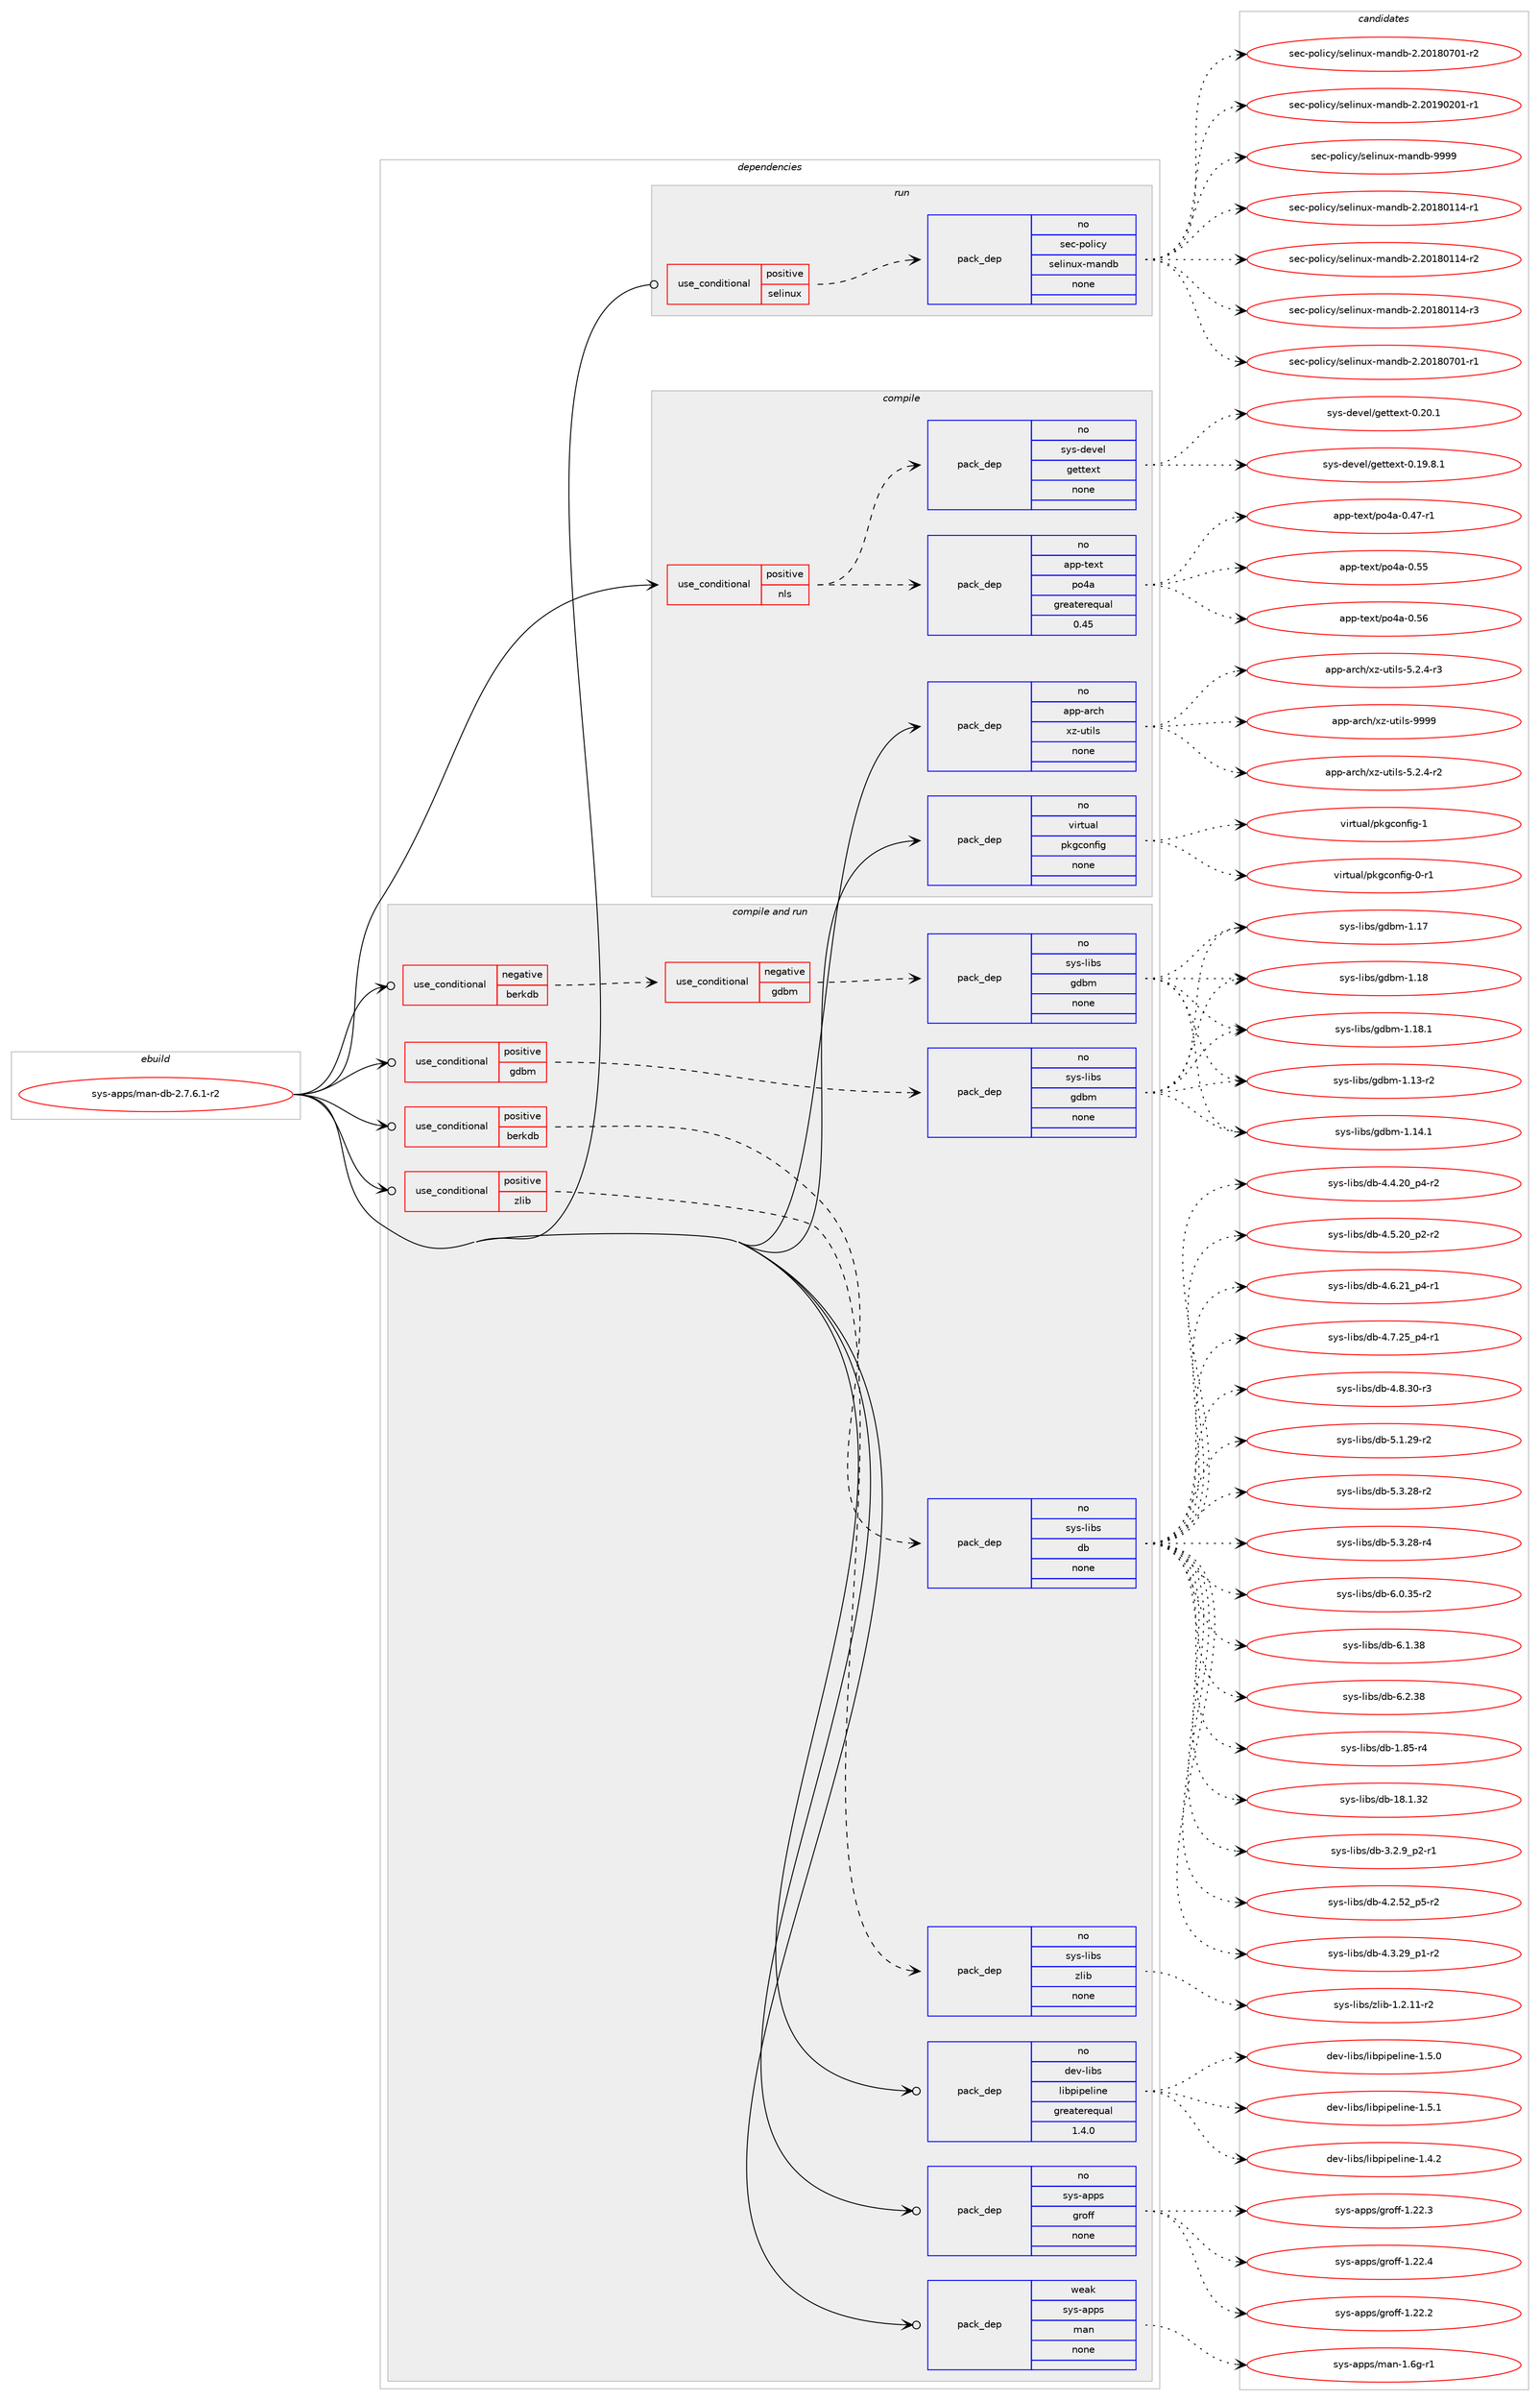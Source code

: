digraph prolog {

# *************
# Graph options
# *************

newrank=true;
concentrate=true;
compound=true;
graph [rankdir=LR,fontname=Helvetica,fontsize=10,ranksep=1.5];#, ranksep=2.5, nodesep=0.2];
edge  [arrowhead=vee];
node  [fontname=Helvetica,fontsize=10];

# **********
# The ebuild
# **********

subgraph cluster_leftcol {
color=gray;
rank=same;
label=<<i>ebuild</i>>;
id [label="sys-apps/man-db-2.7.6.1-r2", color=red, width=4, href="../sys-apps/man-db-2.7.6.1-r2.svg"];
}

# ****************
# The dependencies
# ****************

subgraph cluster_midcol {
color=gray;
label=<<i>dependencies</i>>;
subgraph cluster_compile {
fillcolor="#eeeeee";
style=filled;
label=<<i>compile</i>>;
subgraph cond211022 {
dependency876242 [label=<<TABLE BORDER="0" CELLBORDER="1" CELLSPACING="0" CELLPADDING="4"><TR><TD ROWSPAN="3" CELLPADDING="10">use_conditional</TD></TR><TR><TD>positive</TD></TR><TR><TD>nls</TD></TR></TABLE>>, shape=none, color=red];
subgraph pack649860 {
dependency876243 [label=<<TABLE BORDER="0" CELLBORDER="1" CELLSPACING="0" CELLPADDING="4" WIDTH="220"><TR><TD ROWSPAN="6" CELLPADDING="30">pack_dep</TD></TR><TR><TD WIDTH="110">no</TD></TR><TR><TD>app-text</TD></TR><TR><TD>po4a</TD></TR><TR><TD>greaterequal</TD></TR><TR><TD>0.45</TD></TR></TABLE>>, shape=none, color=blue];
}
dependency876242:e -> dependency876243:w [weight=20,style="dashed",arrowhead="vee"];
subgraph pack649861 {
dependency876244 [label=<<TABLE BORDER="0" CELLBORDER="1" CELLSPACING="0" CELLPADDING="4" WIDTH="220"><TR><TD ROWSPAN="6" CELLPADDING="30">pack_dep</TD></TR><TR><TD WIDTH="110">no</TD></TR><TR><TD>sys-devel</TD></TR><TR><TD>gettext</TD></TR><TR><TD>none</TD></TR><TR><TD></TD></TR></TABLE>>, shape=none, color=blue];
}
dependency876242:e -> dependency876244:w [weight=20,style="dashed",arrowhead="vee"];
}
id:e -> dependency876242:w [weight=20,style="solid",arrowhead="vee"];
subgraph pack649862 {
dependency876245 [label=<<TABLE BORDER="0" CELLBORDER="1" CELLSPACING="0" CELLPADDING="4" WIDTH="220"><TR><TD ROWSPAN="6" CELLPADDING="30">pack_dep</TD></TR><TR><TD WIDTH="110">no</TD></TR><TR><TD>app-arch</TD></TR><TR><TD>xz-utils</TD></TR><TR><TD>none</TD></TR><TR><TD></TD></TR></TABLE>>, shape=none, color=blue];
}
id:e -> dependency876245:w [weight=20,style="solid",arrowhead="vee"];
subgraph pack649863 {
dependency876246 [label=<<TABLE BORDER="0" CELLBORDER="1" CELLSPACING="0" CELLPADDING="4" WIDTH="220"><TR><TD ROWSPAN="6" CELLPADDING="30">pack_dep</TD></TR><TR><TD WIDTH="110">no</TD></TR><TR><TD>virtual</TD></TR><TR><TD>pkgconfig</TD></TR><TR><TD>none</TD></TR><TR><TD></TD></TR></TABLE>>, shape=none, color=blue];
}
id:e -> dependency876246:w [weight=20,style="solid",arrowhead="vee"];
}
subgraph cluster_compileandrun {
fillcolor="#eeeeee";
style=filled;
label=<<i>compile and run</i>>;
subgraph cond211023 {
dependency876247 [label=<<TABLE BORDER="0" CELLBORDER="1" CELLSPACING="0" CELLPADDING="4"><TR><TD ROWSPAN="3" CELLPADDING="10">use_conditional</TD></TR><TR><TD>negative</TD></TR><TR><TD>berkdb</TD></TR></TABLE>>, shape=none, color=red];
subgraph cond211024 {
dependency876248 [label=<<TABLE BORDER="0" CELLBORDER="1" CELLSPACING="0" CELLPADDING="4"><TR><TD ROWSPAN="3" CELLPADDING="10">use_conditional</TD></TR><TR><TD>negative</TD></TR><TR><TD>gdbm</TD></TR></TABLE>>, shape=none, color=red];
subgraph pack649864 {
dependency876249 [label=<<TABLE BORDER="0" CELLBORDER="1" CELLSPACING="0" CELLPADDING="4" WIDTH="220"><TR><TD ROWSPAN="6" CELLPADDING="30">pack_dep</TD></TR><TR><TD WIDTH="110">no</TD></TR><TR><TD>sys-libs</TD></TR><TR><TD>gdbm</TD></TR><TR><TD>none</TD></TR><TR><TD></TD></TR></TABLE>>, shape=none, color=blue];
}
dependency876248:e -> dependency876249:w [weight=20,style="dashed",arrowhead="vee"];
}
dependency876247:e -> dependency876248:w [weight=20,style="dashed",arrowhead="vee"];
}
id:e -> dependency876247:w [weight=20,style="solid",arrowhead="odotvee"];
subgraph cond211025 {
dependency876250 [label=<<TABLE BORDER="0" CELLBORDER="1" CELLSPACING="0" CELLPADDING="4"><TR><TD ROWSPAN="3" CELLPADDING="10">use_conditional</TD></TR><TR><TD>positive</TD></TR><TR><TD>berkdb</TD></TR></TABLE>>, shape=none, color=red];
subgraph pack649865 {
dependency876251 [label=<<TABLE BORDER="0" CELLBORDER="1" CELLSPACING="0" CELLPADDING="4" WIDTH="220"><TR><TD ROWSPAN="6" CELLPADDING="30">pack_dep</TD></TR><TR><TD WIDTH="110">no</TD></TR><TR><TD>sys-libs</TD></TR><TR><TD>db</TD></TR><TR><TD>none</TD></TR><TR><TD></TD></TR></TABLE>>, shape=none, color=blue];
}
dependency876250:e -> dependency876251:w [weight=20,style="dashed",arrowhead="vee"];
}
id:e -> dependency876250:w [weight=20,style="solid",arrowhead="odotvee"];
subgraph cond211026 {
dependency876252 [label=<<TABLE BORDER="0" CELLBORDER="1" CELLSPACING="0" CELLPADDING="4"><TR><TD ROWSPAN="3" CELLPADDING="10">use_conditional</TD></TR><TR><TD>positive</TD></TR><TR><TD>gdbm</TD></TR></TABLE>>, shape=none, color=red];
subgraph pack649866 {
dependency876253 [label=<<TABLE BORDER="0" CELLBORDER="1" CELLSPACING="0" CELLPADDING="4" WIDTH="220"><TR><TD ROWSPAN="6" CELLPADDING="30">pack_dep</TD></TR><TR><TD WIDTH="110">no</TD></TR><TR><TD>sys-libs</TD></TR><TR><TD>gdbm</TD></TR><TR><TD>none</TD></TR><TR><TD></TD></TR></TABLE>>, shape=none, color=blue];
}
dependency876252:e -> dependency876253:w [weight=20,style="dashed",arrowhead="vee"];
}
id:e -> dependency876252:w [weight=20,style="solid",arrowhead="odotvee"];
subgraph cond211027 {
dependency876254 [label=<<TABLE BORDER="0" CELLBORDER="1" CELLSPACING="0" CELLPADDING="4"><TR><TD ROWSPAN="3" CELLPADDING="10">use_conditional</TD></TR><TR><TD>positive</TD></TR><TR><TD>zlib</TD></TR></TABLE>>, shape=none, color=red];
subgraph pack649867 {
dependency876255 [label=<<TABLE BORDER="0" CELLBORDER="1" CELLSPACING="0" CELLPADDING="4" WIDTH="220"><TR><TD ROWSPAN="6" CELLPADDING="30">pack_dep</TD></TR><TR><TD WIDTH="110">no</TD></TR><TR><TD>sys-libs</TD></TR><TR><TD>zlib</TD></TR><TR><TD>none</TD></TR><TR><TD></TD></TR></TABLE>>, shape=none, color=blue];
}
dependency876254:e -> dependency876255:w [weight=20,style="dashed",arrowhead="vee"];
}
id:e -> dependency876254:w [weight=20,style="solid",arrowhead="odotvee"];
subgraph pack649868 {
dependency876256 [label=<<TABLE BORDER="0" CELLBORDER="1" CELLSPACING="0" CELLPADDING="4" WIDTH="220"><TR><TD ROWSPAN="6" CELLPADDING="30">pack_dep</TD></TR><TR><TD WIDTH="110">no</TD></TR><TR><TD>dev-libs</TD></TR><TR><TD>libpipeline</TD></TR><TR><TD>greaterequal</TD></TR><TR><TD>1.4.0</TD></TR></TABLE>>, shape=none, color=blue];
}
id:e -> dependency876256:w [weight=20,style="solid",arrowhead="odotvee"];
subgraph pack649869 {
dependency876257 [label=<<TABLE BORDER="0" CELLBORDER="1" CELLSPACING="0" CELLPADDING="4" WIDTH="220"><TR><TD ROWSPAN="6" CELLPADDING="30">pack_dep</TD></TR><TR><TD WIDTH="110">no</TD></TR><TR><TD>sys-apps</TD></TR><TR><TD>groff</TD></TR><TR><TD>none</TD></TR><TR><TD></TD></TR></TABLE>>, shape=none, color=blue];
}
id:e -> dependency876257:w [weight=20,style="solid",arrowhead="odotvee"];
subgraph pack649870 {
dependency876258 [label=<<TABLE BORDER="0" CELLBORDER="1" CELLSPACING="0" CELLPADDING="4" WIDTH="220"><TR><TD ROWSPAN="6" CELLPADDING="30">pack_dep</TD></TR><TR><TD WIDTH="110">weak</TD></TR><TR><TD>sys-apps</TD></TR><TR><TD>man</TD></TR><TR><TD>none</TD></TR><TR><TD></TD></TR></TABLE>>, shape=none, color=blue];
}
id:e -> dependency876258:w [weight=20,style="solid",arrowhead="odotvee"];
}
subgraph cluster_run {
fillcolor="#eeeeee";
style=filled;
label=<<i>run</i>>;
subgraph cond211028 {
dependency876259 [label=<<TABLE BORDER="0" CELLBORDER="1" CELLSPACING="0" CELLPADDING="4"><TR><TD ROWSPAN="3" CELLPADDING="10">use_conditional</TD></TR><TR><TD>positive</TD></TR><TR><TD>selinux</TD></TR></TABLE>>, shape=none, color=red];
subgraph pack649871 {
dependency876260 [label=<<TABLE BORDER="0" CELLBORDER="1" CELLSPACING="0" CELLPADDING="4" WIDTH="220"><TR><TD ROWSPAN="6" CELLPADDING="30">pack_dep</TD></TR><TR><TD WIDTH="110">no</TD></TR><TR><TD>sec-policy</TD></TR><TR><TD>selinux-mandb</TD></TR><TR><TD>none</TD></TR><TR><TD></TD></TR></TABLE>>, shape=none, color=blue];
}
dependency876259:e -> dependency876260:w [weight=20,style="dashed",arrowhead="vee"];
}
id:e -> dependency876259:w [weight=20,style="solid",arrowhead="odot"];
}
}

# **************
# The candidates
# **************

subgraph cluster_choices {
rank=same;
color=gray;
label=<<i>candidates</i>>;

subgraph choice649860 {
color=black;
nodesep=1;
choice971121124511610112011647112111529745484652554511449 [label="app-text/po4a-0.47-r1", color=red, width=4,href="../app-text/po4a-0.47-r1.svg"];
choice97112112451161011201164711211152974548465353 [label="app-text/po4a-0.55", color=red, width=4,href="../app-text/po4a-0.55.svg"];
choice97112112451161011201164711211152974548465354 [label="app-text/po4a-0.56", color=red, width=4,href="../app-text/po4a-0.56.svg"];
dependency876243:e -> choice971121124511610112011647112111529745484652554511449:w [style=dotted,weight="100"];
dependency876243:e -> choice97112112451161011201164711211152974548465353:w [style=dotted,weight="100"];
dependency876243:e -> choice97112112451161011201164711211152974548465354:w [style=dotted,weight="100"];
}
subgraph choice649861 {
color=black;
nodesep=1;
choice1151211154510010111810110847103101116116101120116454846495746564649 [label="sys-devel/gettext-0.19.8.1", color=red, width=4,href="../sys-devel/gettext-0.19.8.1.svg"];
choice115121115451001011181011084710310111611610112011645484650484649 [label="sys-devel/gettext-0.20.1", color=red, width=4,href="../sys-devel/gettext-0.20.1.svg"];
dependency876244:e -> choice1151211154510010111810110847103101116116101120116454846495746564649:w [style=dotted,weight="100"];
dependency876244:e -> choice115121115451001011181011084710310111611610112011645484650484649:w [style=dotted,weight="100"];
}
subgraph choice649862 {
color=black;
nodesep=1;
choice9711211245971149910447120122451171161051081154553465046524511450 [label="app-arch/xz-utils-5.2.4-r2", color=red, width=4,href="../app-arch/xz-utils-5.2.4-r2.svg"];
choice9711211245971149910447120122451171161051081154553465046524511451 [label="app-arch/xz-utils-5.2.4-r3", color=red, width=4,href="../app-arch/xz-utils-5.2.4-r3.svg"];
choice9711211245971149910447120122451171161051081154557575757 [label="app-arch/xz-utils-9999", color=red, width=4,href="../app-arch/xz-utils-9999.svg"];
dependency876245:e -> choice9711211245971149910447120122451171161051081154553465046524511450:w [style=dotted,weight="100"];
dependency876245:e -> choice9711211245971149910447120122451171161051081154553465046524511451:w [style=dotted,weight="100"];
dependency876245:e -> choice9711211245971149910447120122451171161051081154557575757:w [style=dotted,weight="100"];
}
subgraph choice649863 {
color=black;
nodesep=1;
choice11810511411611797108471121071039911111010210510345484511449 [label="virtual/pkgconfig-0-r1", color=red, width=4,href="../virtual/pkgconfig-0-r1.svg"];
choice1181051141161179710847112107103991111101021051034549 [label="virtual/pkgconfig-1", color=red, width=4,href="../virtual/pkgconfig-1.svg"];
dependency876246:e -> choice11810511411611797108471121071039911111010210510345484511449:w [style=dotted,weight="100"];
dependency876246:e -> choice1181051141161179710847112107103991111101021051034549:w [style=dotted,weight="100"];
}
subgraph choice649864 {
color=black;
nodesep=1;
choice1151211154510810598115471031009810945494649514511450 [label="sys-libs/gdbm-1.13-r2", color=red, width=4,href="../sys-libs/gdbm-1.13-r2.svg"];
choice1151211154510810598115471031009810945494649524649 [label="sys-libs/gdbm-1.14.1", color=red, width=4,href="../sys-libs/gdbm-1.14.1.svg"];
choice115121115451081059811547103100981094549464955 [label="sys-libs/gdbm-1.17", color=red, width=4,href="../sys-libs/gdbm-1.17.svg"];
choice115121115451081059811547103100981094549464956 [label="sys-libs/gdbm-1.18", color=red, width=4,href="../sys-libs/gdbm-1.18.svg"];
choice1151211154510810598115471031009810945494649564649 [label="sys-libs/gdbm-1.18.1", color=red, width=4,href="../sys-libs/gdbm-1.18.1.svg"];
dependency876249:e -> choice1151211154510810598115471031009810945494649514511450:w [style=dotted,weight="100"];
dependency876249:e -> choice1151211154510810598115471031009810945494649524649:w [style=dotted,weight="100"];
dependency876249:e -> choice115121115451081059811547103100981094549464955:w [style=dotted,weight="100"];
dependency876249:e -> choice115121115451081059811547103100981094549464956:w [style=dotted,weight="100"];
dependency876249:e -> choice1151211154510810598115471031009810945494649564649:w [style=dotted,weight="100"];
}
subgraph choice649865 {
color=black;
nodesep=1;
choice1151211154510810598115471009845494656534511452 [label="sys-libs/db-1.85-r4", color=red, width=4,href="../sys-libs/db-1.85-r4.svg"];
choice115121115451081059811547100984549564649465150 [label="sys-libs/db-18.1.32", color=red, width=4,href="../sys-libs/db-18.1.32.svg"];
choice1151211154510810598115471009845514650465795112504511449 [label="sys-libs/db-3.2.9_p2-r1", color=red, width=4,href="../sys-libs/db-3.2.9_p2-r1.svg"];
choice115121115451081059811547100984552465046535095112534511450 [label="sys-libs/db-4.2.52_p5-r2", color=red, width=4,href="../sys-libs/db-4.2.52_p5-r2.svg"];
choice115121115451081059811547100984552465146505795112494511450 [label="sys-libs/db-4.3.29_p1-r2", color=red, width=4,href="../sys-libs/db-4.3.29_p1-r2.svg"];
choice115121115451081059811547100984552465246504895112524511450 [label="sys-libs/db-4.4.20_p4-r2", color=red, width=4,href="../sys-libs/db-4.4.20_p4-r2.svg"];
choice115121115451081059811547100984552465346504895112504511450 [label="sys-libs/db-4.5.20_p2-r2", color=red, width=4,href="../sys-libs/db-4.5.20_p2-r2.svg"];
choice115121115451081059811547100984552465446504995112524511449 [label="sys-libs/db-4.6.21_p4-r1", color=red, width=4,href="../sys-libs/db-4.6.21_p4-r1.svg"];
choice115121115451081059811547100984552465546505395112524511449 [label="sys-libs/db-4.7.25_p4-r1", color=red, width=4,href="../sys-libs/db-4.7.25_p4-r1.svg"];
choice11512111545108105981154710098455246564651484511451 [label="sys-libs/db-4.8.30-r3", color=red, width=4,href="../sys-libs/db-4.8.30-r3.svg"];
choice11512111545108105981154710098455346494650574511450 [label="sys-libs/db-5.1.29-r2", color=red, width=4,href="../sys-libs/db-5.1.29-r2.svg"];
choice11512111545108105981154710098455346514650564511450 [label="sys-libs/db-5.3.28-r2", color=red, width=4,href="../sys-libs/db-5.3.28-r2.svg"];
choice11512111545108105981154710098455346514650564511452 [label="sys-libs/db-5.3.28-r4", color=red, width=4,href="../sys-libs/db-5.3.28-r4.svg"];
choice11512111545108105981154710098455446484651534511450 [label="sys-libs/db-6.0.35-r2", color=red, width=4,href="../sys-libs/db-6.0.35-r2.svg"];
choice1151211154510810598115471009845544649465156 [label="sys-libs/db-6.1.38", color=red, width=4,href="../sys-libs/db-6.1.38.svg"];
choice1151211154510810598115471009845544650465156 [label="sys-libs/db-6.2.38", color=red, width=4,href="../sys-libs/db-6.2.38.svg"];
dependency876251:e -> choice1151211154510810598115471009845494656534511452:w [style=dotted,weight="100"];
dependency876251:e -> choice115121115451081059811547100984549564649465150:w [style=dotted,weight="100"];
dependency876251:e -> choice1151211154510810598115471009845514650465795112504511449:w [style=dotted,weight="100"];
dependency876251:e -> choice115121115451081059811547100984552465046535095112534511450:w [style=dotted,weight="100"];
dependency876251:e -> choice115121115451081059811547100984552465146505795112494511450:w [style=dotted,weight="100"];
dependency876251:e -> choice115121115451081059811547100984552465246504895112524511450:w [style=dotted,weight="100"];
dependency876251:e -> choice115121115451081059811547100984552465346504895112504511450:w [style=dotted,weight="100"];
dependency876251:e -> choice115121115451081059811547100984552465446504995112524511449:w [style=dotted,weight="100"];
dependency876251:e -> choice115121115451081059811547100984552465546505395112524511449:w [style=dotted,weight="100"];
dependency876251:e -> choice11512111545108105981154710098455246564651484511451:w [style=dotted,weight="100"];
dependency876251:e -> choice11512111545108105981154710098455346494650574511450:w [style=dotted,weight="100"];
dependency876251:e -> choice11512111545108105981154710098455346514650564511450:w [style=dotted,weight="100"];
dependency876251:e -> choice11512111545108105981154710098455346514650564511452:w [style=dotted,weight="100"];
dependency876251:e -> choice11512111545108105981154710098455446484651534511450:w [style=dotted,weight="100"];
dependency876251:e -> choice1151211154510810598115471009845544649465156:w [style=dotted,weight="100"];
dependency876251:e -> choice1151211154510810598115471009845544650465156:w [style=dotted,weight="100"];
}
subgraph choice649866 {
color=black;
nodesep=1;
choice1151211154510810598115471031009810945494649514511450 [label="sys-libs/gdbm-1.13-r2", color=red, width=4,href="../sys-libs/gdbm-1.13-r2.svg"];
choice1151211154510810598115471031009810945494649524649 [label="sys-libs/gdbm-1.14.1", color=red, width=4,href="../sys-libs/gdbm-1.14.1.svg"];
choice115121115451081059811547103100981094549464955 [label="sys-libs/gdbm-1.17", color=red, width=4,href="../sys-libs/gdbm-1.17.svg"];
choice115121115451081059811547103100981094549464956 [label="sys-libs/gdbm-1.18", color=red, width=4,href="../sys-libs/gdbm-1.18.svg"];
choice1151211154510810598115471031009810945494649564649 [label="sys-libs/gdbm-1.18.1", color=red, width=4,href="../sys-libs/gdbm-1.18.1.svg"];
dependency876253:e -> choice1151211154510810598115471031009810945494649514511450:w [style=dotted,weight="100"];
dependency876253:e -> choice1151211154510810598115471031009810945494649524649:w [style=dotted,weight="100"];
dependency876253:e -> choice115121115451081059811547103100981094549464955:w [style=dotted,weight="100"];
dependency876253:e -> choice115121115451081059811547103100981094549464956:w [style=dotted,weight="100"];
dependency876253:e -> choice1151211154510810598115471031009810945494649564649:w [style=dotted,weight="100"];
}
subgraph choice649867 {
color=black;
nodesep=1;
choice11512111545108105981154712210810598454946504649494511450 [label="sys-libs/zlib-1.2.11-r2", color=red, width=4,href="../sys-libs/zlib-1.2.11-r2.svg"];
dependency876255:e -> choice11512111545108105981154712210810598454946504649494511450:w [style=dotted,weight="100"];
}
subgraph choice649868 {
color=black;
nodesep=1;
choice10010111845108105981154710810598112105112101108105110101454946524650 [label="dev-libs/libpipeline-1.4.2", color=red, width=4,href="../dev-libs/libpipeline-1.4.2.svg"];
choice10010111845108105981154710810598112105112101108105110101454946534648 [label="dev-libs/libpipeline-1.5.0", color=red, width=4,href="../dev-libs/libpipeline-1.5.0.svg"];
choice10010111845108105981154710810598112105112101108105110101454946534649 [label="dev-libs/libpipeline-1.5.1", color=red, width=4,href="../dev-libs/libpipeline-1.5.1.svg"];
dependency876256:e -> choice10010111845108105981154710810598112105112101108105110101454946524650:w [style=dotted,weight="100"];
dependency876256:e -> choice10010111845108105981154710810598112105112101108105110101454946534648:w [style=dotted,weight="100"];
dependency876256:e -> choice10010111845108105981154710810598112105112101108105110101454946534649:w [style=dotted,weight="100"];
}
subgraph choice649869 {
color=black;
nodesep=1;
choice11512111545971121121154710311411110210245494650504650 [label="sys-apps/groff-1.22.2", color=red, width=4,href="../sys-apps/groff-1.22.2.svg"];
choice11512111545971121121154710311411110210245494650504651 [label="sys-apps/groff-1.22.3", color=red, width=4,href="../sys-apps/groff-1.22.3.svg"];
choice11512111545971121121154710311411110210245494650504652 [label="sys-apps/groff-1.22.4", color=red, width=4,href="../sys-apps/groff-1.22.4.svg"];
dependency876257:e -> choice11512111545971121121154710311411110210245494650504650:w [style=dotted,weight="100"];
dependency876257:e -> choice11512111545971121121154710311411110210245494650504651:w [style=dotted,weight="100"];
dependency876257:e -> choice11512111545971121121154710311411110210245494650504652:w [style=dotted,weight="100"];
}
subgraph choice649870 {
color=black;
nodesep=1;
choice11512111545971121121154710997110454946541034511449 [label="sys-apps/man-1.6g-r1", color=red, width=4,href="../sys-apps/man-1.6g-r1.svg"];
dependency876258:e -> choice11512111545971121121154710997110454946541034511449:w [style=dotted,weight="100"];
}
subgraph choice649871 {
color=black;
nodesep=1;
choice1151019945112111108105991214711510110810511011712045109971101009845504650484956484949524511449 [label="sec-policy/selinux-mandb-2.20180114-r1", color=red, width=4,href="../sec-policy/selinux-mandb-2.20180114-r1.svg"];
choice1151019945112111108105991214711510110810511011712045109971101009845504650484956484949524511450 [label="sec-policy/selinux-mandb-2.20180114-r2", color=red, width=4,href="../sec-policy/selinux-mandb-2.20180114-r2.svg"];
choice1151019945112111108105991214711510110810511011712045109971101009845504650484956484949524511451 [label="sec-policy/selinux-mandb-2.20180114-r3", color=red, width=4,href="../sec-policy/selinux-mandb-2.20180114-r3.svg"];
choice1151019945112111108105991214711510110810511011712045109971101009845504650484956485548494511449 [label="sec-policy/selinux-mandb-2.20180701-r1", color=red, width=4,href="../sec-policy/selinux-mandb-2.20180701-r1.svg"];
choice1151019945112111108105991214711510110810511011712045109971101009845504650484956485548494511450 [label="sec-policy/selinux-mandb-2.20180701-r2", color=red, width=4,href="../sec-policy/selinux-mandb-2.20180701-r2.svg"];
choice1151019945112111108105991214711510110810511011712045109971101009845504650484957485048494511449 [label="sec-policy/selinux-mandb-2.20190201-r1", color=red, width=4,href="../sec-policy/selinux-mandb-2.20190201-r1.svg"];
choice115101994511211110810599121471151011081051101171204510997110100984557575757 [label="sec-policy/selinux-mandb-9999", color=red, width=4,href="../sec-policy/selinux-mandb-9999.svg"];
dependency876260:e -> choice1151019945112111108105991214711510110810511011712045109971101009845504650484956484949524511449:w [style=dotted,weight="100"];
dependency876260:e -> choice1151019945112111108105991214711510110810511011712045109971101009845504650484956484949524511450:w [style=dotted,weight="100"];
dependency876260:e -> choice1151019945112111108105991214711510110810511011712045109971101009845504650484956484949524511451:w [style=dotted,weight="100"];
dependency876260:e -> choice1151019945112111108105991214711510110810511011712045109971101009845504650484956485548494511449:w [style=dotted,weight="100"];
dependency876260:e -> choice1151019945112111108105991214711510110810511011712045109971101009845504650484956485548494511450:w [style=dotted,weight="100"];
dependency876260:e -> choice1151019945112111108105991214711510110810511011712045109971101009845504650484957485048494511449:w [style=dotted,weight="100"];
dependency876260:e -> choice115101994511211110810599121471151011081051101171204510997110100984557575757:w [style=dotted,weight="100"];
}
}

}
